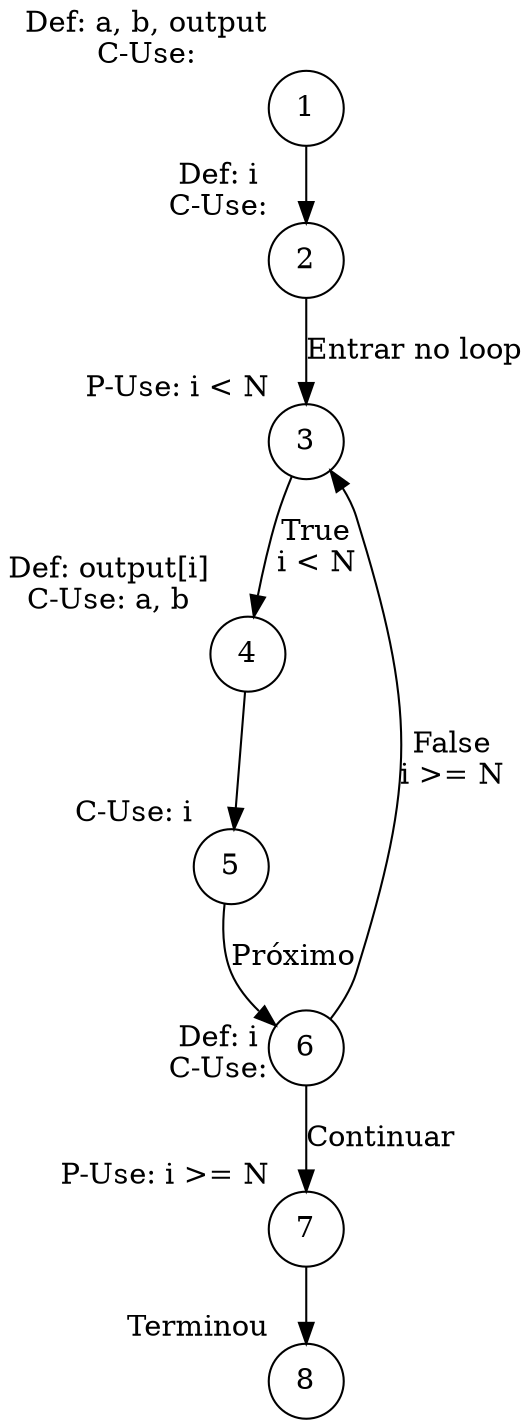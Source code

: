 digraph fir {
    rankdir=TB;
    node [shape=circle];
    
    1 [label="1", xlabel="Def: a, b, output\nC-Use:"];
    2 [label="2", xlabel="Def: i\nC-Use:"];
    3 [label="3", xlabel="P-Use: i < N"];
    4 [label="4", xlabel="Def: output[i]\nC-Use: a, b"];
    5 [label="5", xlabel="C-Use: i"];
    6 [label="6", xlabel="Def: i\nC-Use:"];
    7 [label="7", xlabel="P-Use: i >= N"];
    8 [label="8", xlabel="Terminou"];
    
    1 -> 2;
    2 -> 3 [label="Entrar no loop"];
    3 -> 4 [label="True\ni < N"];
    4 -> 5;
    5 -> 6 [label="Próximo"];
    6 -> 3 [label="False\ni >= N"];
    6 -> 7 [label="Continuar"];
    7 -> 8;
}